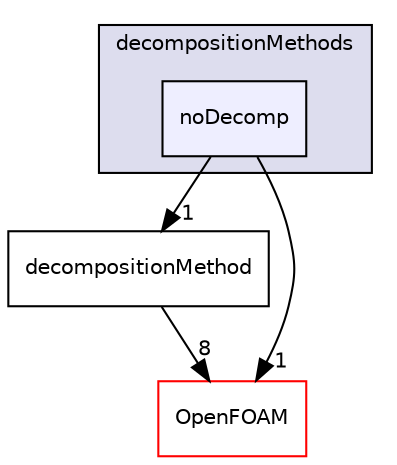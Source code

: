 digraph "src/parallel/decompose/decompositionMethods/noDecomp" {
  bgcolor=transparent;
  compound=true
  node [ fontsize="10", fontname="Helvetica"];
  edge [ labelfontsize="10", labelfontname="Helvetica"];
  subgraph clusterdir_e3b70d1802e286fd48b60eaae8da0038 {
    graph [ bgcolor="#ddddee", pencolor="black", label="decompositionMethods" fontname="Helvetica", fontsize="10", URL="dir_e3b70d1802e286fd48b60eaae8da0038.html"]
  dir_5b3a0f286f3af79a0d5055506189f3a0 [shape=box, label="noDecomp", style="filled", fillcolor="#eeeeff", pencolor="black", URL="dir_5b3a0f286f3af79a0d5055506189f3a0.html"];
  }
  dir_fac2e9a5f999a64c1614a6b89ef1f3a1 [shape=box label="decompositionMethod" URL="dir_fac2e9a5f999a64c1614a6b89ef1f3a1.html"];
  dir_c5473ff19b20e6ec4dfe5c310b3778a8 [shape=box label="OpenFOAM" color="red" URL="dir_c5473ff19b20e6ec4dfe5c310b3778a8.html"];
  dir_fac2e9a5f999a64c1614a6b89ef1f3a1->dir_c5473ff19b20e6ec4dfe5c310b3778a8 [headlabel="8", labeldistance=1.5 headhref="dir_002455_001898.html"];
  dir_5b3a0f286f3af79a0d5055506189f3a0->dir_fac2e9a5f999a64c1614a6b89ef1f3a1 [headlabel="1", labeldistance=1.5 headhref="dir_002460_002455.html"];
  dir_5b3a0f286f3af79a0d5055506189f3a0->dir_c5473ff19b20e6ec4dfe5c310b3778a8 [headlabel="1", labeldistance=1.5 headhref="dir_002460_001898.html"];
}
